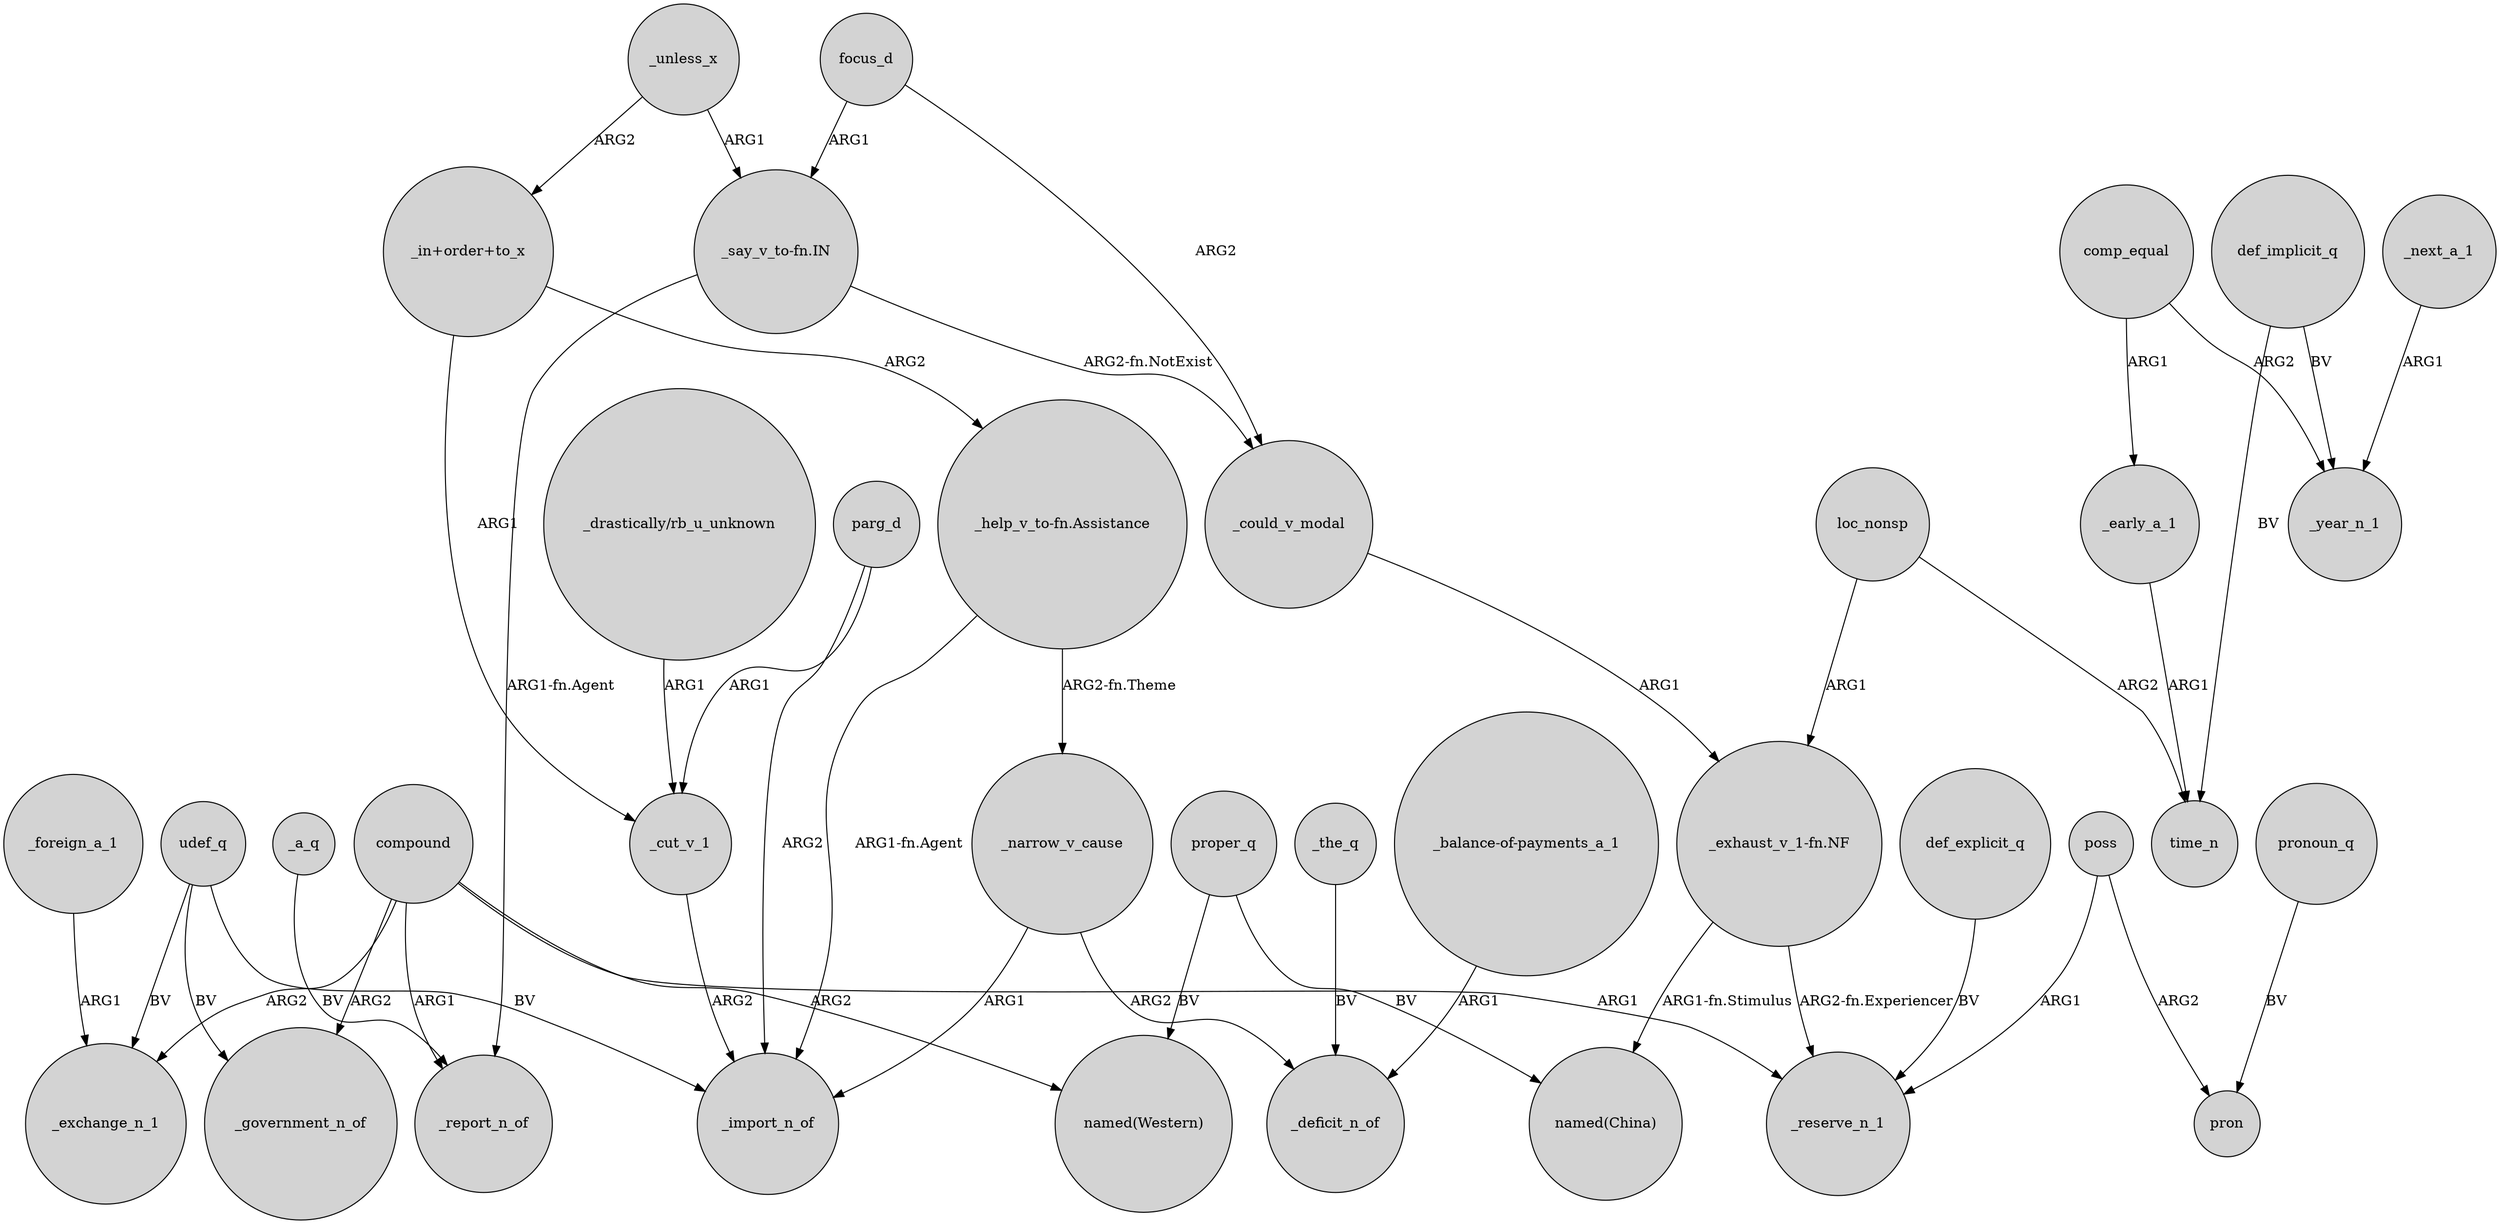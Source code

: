 digraph {
	node [shape=circle style=filled]
	_a_q -> _report_n_of [label=BV]
	focus_d -> _could_v_modal [label=ARG2]
	"_balance-of-payments_a_1" -> _deficit_n_of [label=ARG1]
	_narrow_v_cause -> _deficit_n_of [label=ARG2]
	"_exhaust_v_1-fn.NF" -> "named(China)" [label="ARG1-fn.Stimulus"]
	compound -> _report_n_of [label=ARG1]
	_unless_x -> "_in+order+to_x" [label=ARG2]
	comp_equal -> _year_n_1 [label=ARG2]
	"_say_v_to-fn.IN" -> _report_n_of [label="ARG1-fn.Agent"]
	poss -> pron [label=ARG2]
	def_implicit_q -> _year_n_1 [label=BV]
	compound -> _government_n_of [label=ARG2]
	udef_q -> _government_n_of [label=BV]
	_cut_v_1 -> _import_n_of [label=ARG2]
	_foreign_a_1 -> _exchange_n_1 [label=ARG1]
	loc_nonsp -> "_exhaust_v_1-fn.NF" [label=ARG1]
	"_in+order+to_x" -> _cut_v_1 [label=ARG1]
	"_drastically/rb_u_unknown" -> _cut_v_1 [label=ARG1]
	compound -> _exchange_n_1 [label=ARG2]
	focus_d -> "_say_v_to-fn.IN" [label=ARG1]
	loc_nonsp -> time_n [label=ARG2]
	pronoun_q -> pron [label=BV]
	compound -> "named(Western)" [label=ARG2]
	"_help_v_to-fn.Assistance" -> _narrow_v_cause [label="ARG2-fn.Theme"]
	_unless_x -> "_say_v_to-fn.IN" [label=ARG1]
	"_help_v_to-fn.Assistance" -> _import_n_of [label="ARG1-fn.Agent"]
	compound -> _reserve_n_1 [label=ARG1]
	parg_d -> _import_n_of [label=ARG2]
	_next_a_1 -> _year_n_1 [label=ARG1]
	"_exhaust_v_1-fn.NF" -> _reserve_n_1 [label="ARG2-fn.Experiencer"]
	poss -> _reserve_n_1 [label=ARG1]
	proper_q -> "named(China)" [label=BV]
	proper_q -> "named(Western)" [label=BV]
	udef_q -> _import_n_of [label=BV]
	_early_a_1 -> time_n [label=ARG1]
	"_in+order+to_x" -> "_help_v_to-fn.Assistance" [label=ARG2]
	_the_q -> _deficit_n_of [label=BV]
	comp_equal -> _early_a_1 [label=ARG1]
	parg_d -> _cut_v_1 [label=ARG1]
	udef_q -> _exchange_n_1 [label=BV]
	_narrow_v_cause -> _import_n_of [label=ARG1]
	"_say_v_to-fn.IN" -> _could_v_modal [label="ARG2-fn.NotExist"]
	_could_v_modal -> "_exhaust_v_1-fn.NF" [label=ARG1]
	def_implicit_q -> time_n [label=BV]
	def_explicit_q -> _reserve_n_1 [label=BV]
}
